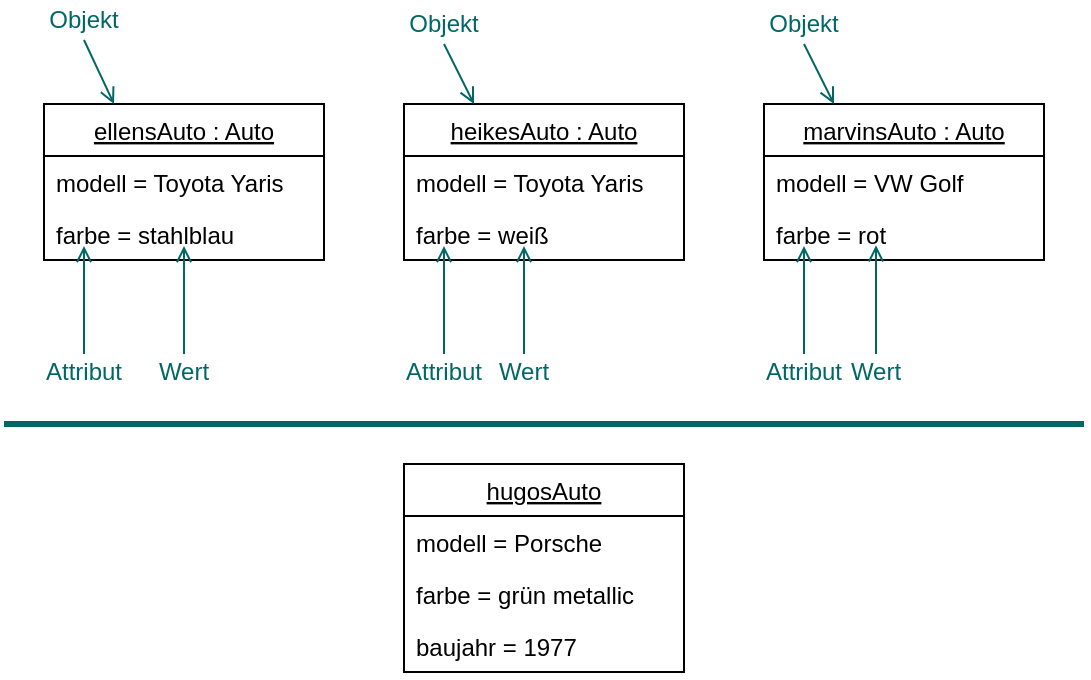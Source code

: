<mxfile version="22.1.1" type="device">
  <diagram name="Seite-1" id="ZoV8Ejw0ZwYLJFgNHFwW">
    <mxGraphModel dx="1242" dy="659" grid="1" gridSize="10" guides="1" tooltips="1" connect="1" arrows="1" fold="1" page="1" pageScale="1" pageWidth="827" pageHeight="1169" math="0" shadow="0">
      <root>
        <mxCell id="0" />
        <mxCell id="1" parent="0" />
        <mxCell id="0N4XaftFxlRpEUNrAd0b-1" value="" style="endArrow=none;html=1;rounded=0;strokeColor=#006666;strokeWidth=3;" edge="1" parent="1">
          <mxGeometry width="50" height="50" relative="1" as="geometry">
            <mxPoint x="570" y="340" as="sourcePoint" />
            <mxPoint x="30" y="340" as="targetPoint" />
          </mxGeometry>
        </mxCell>
        <mxCell id="0N4XaftFxlRpEUNrAd0b-2" value="ellensAuto : Auto" style="swimlane;fontStyle=4;align=center;verticalAlign=top;childLayout=stackLayout;horizontal=1;startSize=26;horizontalStack=0;resizeParent=1;resizeParentMax=0;resizeLast=0;collapsible=1;marginBottom=0;" vertex="1" parent="1">
          <mxGeometry x="50" y="180" width="140" height="78" as="geometry" />
        </mxCell>
        <mxCell id="0N4XaftFxlRpEUNrAd0b-3" value="modell = Toyota Yaris" style="text;strokeColor=none;fillColor=none;align=left;verticalAlign=top;spacingLeft=4;spacingRight=4;overflow=hidden;rotatable=0;points=[[0,0.5],[1,0.5]];portConstraint=eastwest;" vertex="1" parent="0N4XaftFxlRpEUNrAd0b-2">
          <mxGeometry y="26" width="140" height="26" as="geometry" />
        </mxCell>
        <mxCell id="0N4XaftFxlRpEUNrAd0b-4" value="farbe = stahlblau" style="text;strokeColor=none;fillColor=none;align=left;verticalAlign=top;spacingLeft=4;spacingRight=4;overflow=hidden;rotatable=0;points=[[0,0.5],[1,0.5]];portConstraint=eastwest;" vertex="1" parent="0N4XaftFxlRpEUNrAd0b-2">
          <mxGeometry y="52" width="140" height="26" as="geometry" />
        </mxCell>
        <mxCell id="0N4XaftFxlRpEUNrAd0b-5" value="heikesAuto : Auto" style="swimlane;fontStyle=4;align=center;verticalAlign=top;childLayout=stackLayout;horizontal=1;startSize=26;horizontalStack=0;resizeParent=1;resizeParentMax=0;resizeLast=0;collapsible=1;marginBottom=0;" vertex="1" parent="1">
          <mxGeometry x="230" y="180" width="140" height="78" as="geometry" />
        </mxCell>
        <mxCell id="0N4XaftFxlRpEUNrAd0b-6" value="modell = Toyota Yaris" style="text;strokeColor=none;fillColor=none;align=left;verticalAlign=top;spacingLeft=4;spacingRight=4;overflow=hidden;rotatable=0;points=[[0,0.5],[1,0.5]];portConstraint=eastwest;" vertex="1" parent="0N4XaftFxlRpEUNrAd0b-5">
          <mxGeometry y="26" width="140" height="26" as="geometry" />
        </mxCell>
        <mxCell id="0N4XaftFxlRpEUNrAd0b-7" value="farbe = weiß" style="text;strokeColor=none;fillColor=none;align=left;verticalAlign=top;spacingLeft=4;spacingRight=4;overflow=hidden;rotatable=0;points=[[0,0.5],[1,0.5]];portConstraint=eastwest;" vertex="1" parent="0N4XaftFxlRpEUNrAd0b-5">
          <mxGeometry y="52" width="140" height="26" as="geometry" />
        </mxCell>
        <mxCell id="0N4XaftFxlRpEUNrAd0b-8" value="marvinsAuto : Auto" style="swimlane;fontStyle=4;align=center;verticalAlign=top;childLayout=stackLayout;horizontal=1;startSize=26;horizontalStack=0;resizeParent=1;resizeParentMax=0;resizeLast=0;collapsible=1;marginBottom=0;" vertex="1" parent="1">
          <mxGeometry x="410" y="180" width="140" height="78" as="geometry" />
        </mxCell>
        <mxCell id="0N4XaftFxlRpEUNrAd0b-9" value="modell = VW Golf" style="text;strokeColor=none;fillColor=none;align=left;verticalAlign=top;spacingLeft=4;spacingRight=4;overflow=hidden;rotatable=0;points=[[0,0.5],[1,0.5]];portConstraint=eastwest;" vertex="1" parent="0N4XaftFxlRpEUNrAd0b-8">
          <mxGeometry y="26" width="140" height="26" as="geometry" />
        </mxCell>
        <mxCell id="0N4XaftFxlRpEUNrAd0b-10" value="farbe = rot" style="text;strokeColor=none;fillColor=none;align=left;verticalAlign=top;spacingLeft=4;spacingRight=4;overflow=hidden;rotatable=0;points=[[0,0.5],[1,0.5]];portConstraint=eastwest;" vertex="1" parent="0N4XaftFxlRpEUNrAd0b-8">
          <mxGeometry y="52" width="140" height="26" as="geometry" />
        </mxCell>
        <mxCell id="0N4XaftFxlRpEUNrAd0b-11" value="" style="endArrow=open;html=1;endFill=0;entryX=0.25;entryY=0;entryDx=0;entryDy=0;exitX=0.5;exitY=1;exitDx=0;exitDy=0;strokeColor=#006666;" edge="1" parent="1" source="0N4XaftFxlRpEUNrAd0b-12" target="0N4XaftFxlRpEUNrAd0b-2">
          <mxGeometry width="50" height="50" relative="1" as="geometry">
            <mxPoint x="80" y="150" as="sourcePoint" />
            <mxPoint x="100" y="280" as="targetPoint" />
          </mxGeometry>
        </mxCell>
        <mxCell id="0N4XaftFxlRpEUNrAd0b-12" value="Objekt" style="text;html=1;strokeColor=none;fillColor=none;align=center;verticalAlign=middle;whiteSpace=wrap;rounded=0;fontColor=#006666;" vertex="1" parent="1">
          <mxGeometry x="50" y="128" width="40" height="20" as="geometry" />
        </mxCell>
        <mxCell id="0N4XaftFxlRpEUNrAd0b-13" value="" style="endArrow=open;html=1;endFill=0;entryX=0.25;entryY=0;entryDx=0;entryDy=0;exitX=0.5;exitY=1;exitDx=0;exitDy=0;strokeColor=#006666;" edge="1" parent="1" source="0N4XaftFxlRpEUNrAd0b-14" target="0N4XaftFxlRpEUNrAd0b-5">
          <mxGeometry width="50" height="50" relative="1" as="geometry">
            <mxPoint x="260" y="150" as="sourcePoint" />
            <mxPoint x="290" y="150" as="targetPoint" />
          </mxGeometry>
        </mxCell>
        <mxCell id="0N4XaftFxlRpEUNrAd0b-14" value="Objekt" style="text;html=1;strokeColor=none;fillColor=none;align=center;verticalAlign=middle;whiteSpace=wrap;rounded=0;fontColor=#006666;" vertex="1" parent="1">
          <mxGeometry x="230" y="130" width="40" height="20" as="geometry" />
        </mxCell>
        <mxCell id="0N4XaftFxlRpEUNrAd0b-15" value="" style="endArrow=open;html=1;endFill=0;entryX=0.25;entryY=0;entryDx=0;entryDy=0;exitX=0.5;exitY=1;exitDx=0;exitDy=0;strokeColor=#006666;" edge="1" parent="1" source="0N4XaftFxlRpEUNrAd0b-16" target="0N4XaftFxlRpEUNrAd0b-8">
          <mxGeometry width="50" height="50" relative="1" as="geometry">
            <mxPoint x="440" y="150" as="sourcePoint" />
            <mxPoint x="470" y="160" as="targetPoint" />
          </mxGeometry>
        </mxCell>
        <mxCell id="0N4XaftFxlRpEUNrAd0b-16" value="Objekt" style="text;html=1;strokeColor=none;fillColor=none;align=center;verticalAlign=middle;whiteSpace=wrap;rounded=0;fontColor=#006666;" vertex="1" parent="1">
          <mxGeometry x="410" y="130" width="40" height="20" as="geometry" />
        </mxCell>
        <mxCell id="0N4XaftFxlRpEUNrAd0b-17" value="Attribut" style="text;html=1;strokeColor=none;fillColor=none;align=center;verticalAlign=middle;whiteSpace=wrap;rounded=0;fontColor=#006666;" vertex="1" parent="1">
          <mxGeometry x="50" y="304" width="40" height="20" as="geometry" />
        </mxCell>
        <mxCell id="0N4XaftFxlRpEUNrAd0b-18" value="Wert" style="text;html=1;strokeColor=none;fillColor=none;align=center;verticalAlign=middle;whiteSpace=wrap;rounded=0;fontColor=#006666;" vertex="1" parent="1">
          <mxGeometry x="100" y="304" width="40" height="20" as="geometry" />
        </mxCell>
        <mxCell id="0N4XaftFxlRpEUNrAd0b-19" value="" style="endArrow=open;html=1;endFill=0;exitX=0.5;exitY=0;exitDx=0;exitDy=0;entryX=0.1;entryY=1.077;entryDx=0;entryDy=0;entryPerimeter=0;strokeColor=#006666;" edge="1" parent="1">
          <mxGeometry width="50" height="50" relative="1" as="geometry">
            <mxPoint x="70" y="305" as="sourcePoint" />
            <mxPoint x="70" y="251.002" as="targetPoint" />
          </mxGeometry>
        </mxCell>
        <mxCell id="0N4XaftFxlRpEUNrAd0b-20" value="" style="endArrow=open;html=1;endFill=0;exitX=0.5;exitY=0;exitDx=0;exitDy=0;entryX=0.35;entryY=1.077;entryDx=0;entryDy=0;entryPerimeter=0;strokeColor=#006666;" edge="1" parent="1">
          <mxGeometry width="50" height="50" relative="1" as="geometry">
            <mxPoint x="120" y="305" as="sourcePoint" />
            <mxPoint x="120" y="251.002" as="targetPoint" />
          </mxGeometry>
        </mxCell>
        <mxCell id="0N4XaftFxlRpEUNrAd0b-21" value="Attribut" style="text;html=1;strokeColor=none;fillColor=none;align=center;verticalAlign=middle;whiteSpace=wrap;rounded=0;fontColor=#006666;" vertex="1" parent="1">
          <mxGeometry x="230" y="304" width="40" height="20" as="geometry" />
        </mxCell>
        <mxCell id="0N4XaftFxlRpEUNrAd0b-22" value="Wert" style="text;html=1;strokeColor=none;fillColor=none;align=center;verticalAlign=middle;whiteSpace=wrap;rounded=0;fontColor=#006666;" vertex="1" parent="1">
          <mxGeometry x="270" y="304" width="40" height="20" as="geometry" />
        </mxCell>
        <mxCell id="0N4XaftFxlRpEUNrAd0b-23" value="" style="endArrow=open;html=1;endFill=0;exitX=0.5;exitY=0;exitDx=0;exitDy=0;entryX=0.1;entryY=1.077;entryDx=0;entryDy=0;entryPerimeter=0;strokeColor=#006666;" edge="1" parent="1">
          <mxGeometry width="50" height="50" relative="1" as="geometry">
            <mxPoint x="250" y="305" as="sourcePoint" />
            <mxPoint x="250" y="251.002" as="targetPoint" />
          </mxGeometry>
        </mxCell>
        <mxCell id="0N4XaftFxlRpEUNrAd0b-24" value="" style="endArrow=open;html=1;endFill=0;exitX=0.5;exitY=0;exitDx=0;exitDy=0;entryX=0.35;entryY=1.077;entryDx=0;entryDy=0;entryPerimeter=0;strokeColor=#006666;" edge="1" parent="1">
          <mxGeometry width="50" height="50" relative="1" as="geometry">
            <mxPoint x="290" y="305" as="sourcePoint" />
            <mxPoint x="290" y="251.002" as="targetPoint" />
          </mxGeometry>
        </mxCell>
        <mxCell id="0N4XaftFxlRpEUNrAd0b-25" value="Attribut" style="text;html=1;strokeColor=none;fillColor=none;align=center;verticalAlign=middle;whiteSpace=wrap;rounded=0;fontColor=#006666;" vertex="1" parent="1">
          <mxGeometry x="410" y="304" width="40" height="20" as="geometry" />
        </mxCell>
        <mxCell id="0N4XaftFxlRpEUNrAd0b-26" value="Wert" style="text;html=1;strokeColor=none;fillColor=none;align=center;verticalAlign=middle;whiteSpace=wrap;rounded=0;fontColor=#006666;" vertex="1" parent="1">
          <mxGeometry x="446" y="304" width="40" height="20" as="geometry" />
        </mxCell>
        <mxCell id="0N4XaftFxlRpEUNrAd0b-27" value="" style="endArrow=open;html=1;endFill=0;exitX=0.5;exitY=0;exitDx=0;exitDy=0;entryX=0.1;entryY=1.077;entryDx=0;entryDy=0;entryPerimeter=0;strokeColor=#006666;" edge="1" parent="1">
          <mxGeometry width="50" height="50" relative="1" as="geometry">
            <mxPoint x="430" y="305" as="sourcePoint" />
            <mxPoint x="430" y="251.002" as="targetPoint" />
          </mxGeometry>
        </mxCell>
        <mxCell id="0N4XaftFxlRpEUNrAd0b-28" value="" style="endArrow=open;html=1;endFill=0;exitX=0.5;exitY=0;exitDx=0;exitDy=0;entryX=0.3;entryY=1.064;entryDx=0;entryDy=0;entryPerimeter=0;strokeColor=#006666;" edge="1" parent="1">
          <mxGeometry width="50" height="50" relative="1" as="geometry">
            <mxPoint x="466" y="305" as="sourcePoint" />
            <mxPoint x="466" y="250.664" as="targetPoint" />
          </mxGeometry>
        </mxCell>
        <mxCell id="0N4XaftFxlRpEUNrAd0b-29" value="hugosAuto" style="swimlane;fontStyle=4;align=center;verticalAlign=top;childLayout=stackLayout;horizontal=1;startSize=26;horizontalStack=0;resizeParent=1;resizeParentMax=0;resizeLast=0;collapsible=1;marginBottom=0;" vertex="1" parent="1">
          <mxGeometry x="230" y="360" width="140" height="104" as="geometry" />
        </mxCell>
        <mxCell id="0N4XaftFxlRpEUNrAd0b-30" value="modell = Porsche" style="text;strokeColor=none;fillColor=none;align=left;verticalAlign=top;spacingLeft=4;spacingRight=4;overflow=hidden;rotatable=0;points=[[0,0.5],[1,0.5]];portConstraint=eastwest;" vertex="1" parent="0N4XaftFxlRpEUNrAd0b-29">
          <mxGeometry y="26" width="140" height="26" as="geometry" />
        </mxCell>
        <mxCell id="0N4XaftFxlRpEUNrAd0b-31" value="farbe = grün metallic" style="text;strokeColor=none;fillColor=none;align=left;verticalAlign=top;spacingLeft=4;spacingRight=4;overflow=hidden;rotatable=0;points=[[0,0.5],[1,0.5]];portConstraint=eastwest;" vertex="1" parent="0N4XaftFxlRpEUNrAd0b-29">
          <mxGeometry y="52" width="140" height="26" as="geometry" />
        </mxCell>
        <mxCell id="0N4XaftFxlRpEUNrAd0b-32" value="baujahr = 1977" style="text;strokeColor=none;fillColor=none;align=left;verticalAlign=top;spacingLeft=4;spacingRight=4;overflow=hidden;rotatable=0;points=[[0,0.5],[1,0.5]];portConstraint=eastwest;" vertex="1" parent="0N4XaftFxlRpEUNrAd0b-29">
          <mxGeometry y="78" width="140" height="26" as="geometry" />
        </mxCell>
      </root>
    </mxGraphModel>
  </diagram>
</mxfile>
